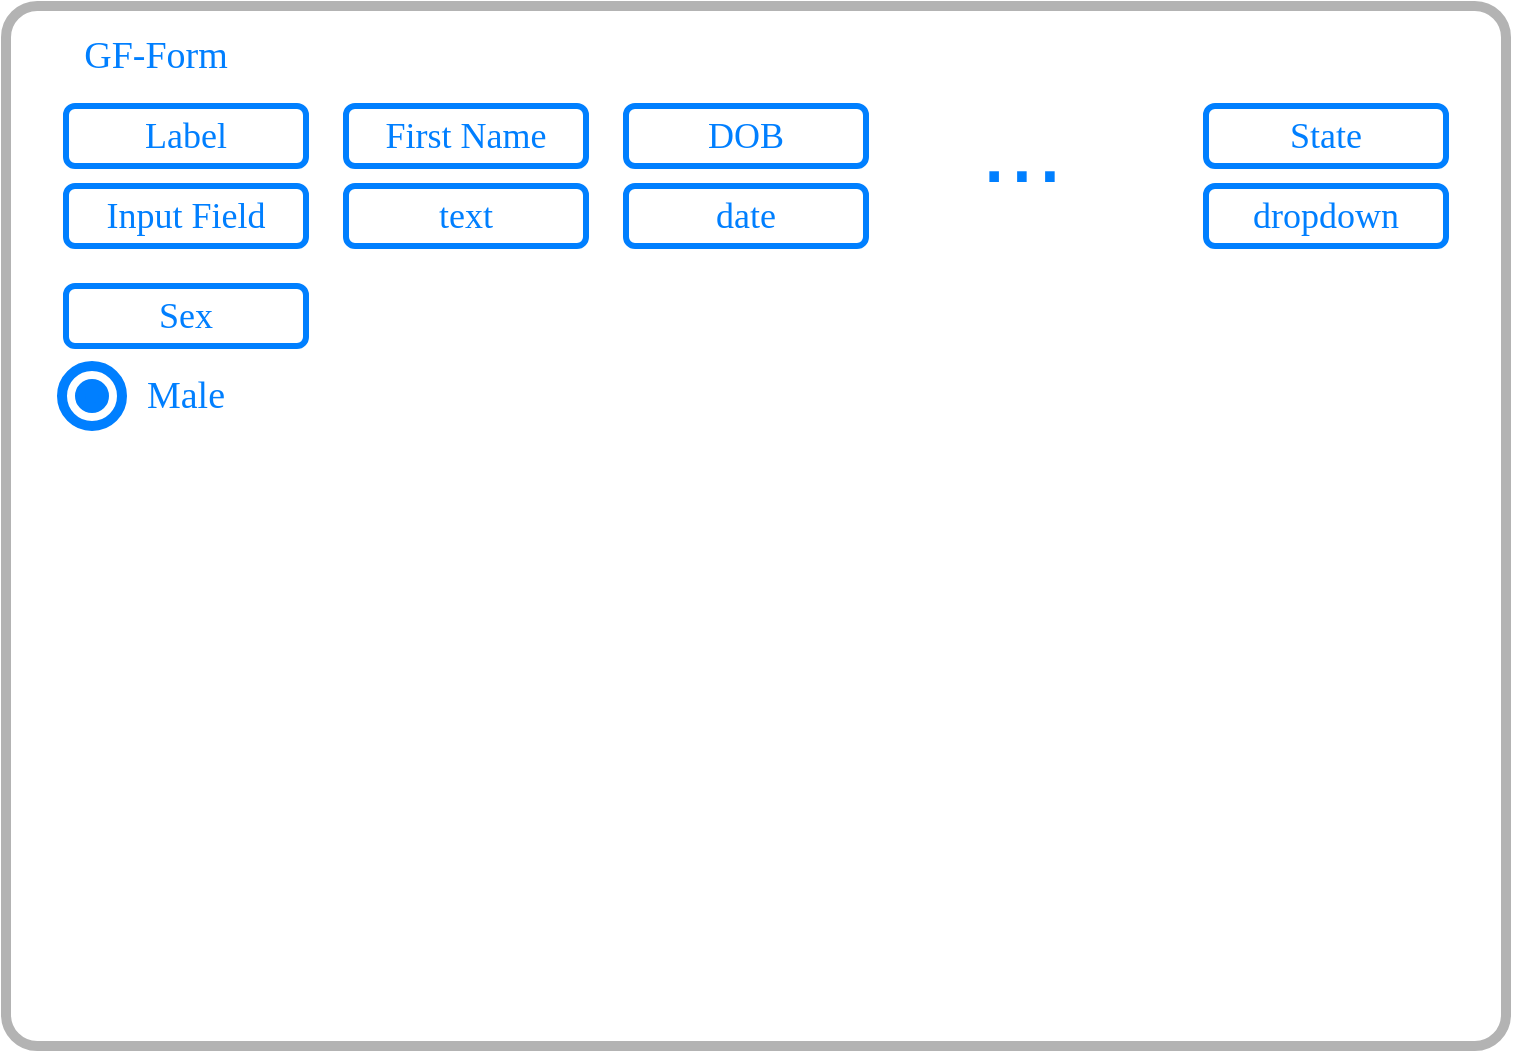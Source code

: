 <mxfile version="12.5.5" type="github"><diagram id="pX4jBL5dOWWwCZ9Wh4Vo" name="Page-1"><mxGraphModel dx="998" dy="548" grid="1" gridSize="10" guides="1" tooltips="1" connect="1" arrows="1" fold="1" page="1" pageScale="1" pageWidth="850" pageHeight="1100" math="0" shadow="0"><root><mxCell id="0"/><mxCell id="1" parent="0"/><mxCell id="Yz8w6XTQjda_1H666p_u-1" value="" style="rounded=1;whiteSpace=wrap;html=1;strokeColor=#B3B3B3;strokeWidth=5;arcSize=3;" vertex="1" parent="1"><mxGeometry x="20" y="20" width="750" height="520" as="geometry"/></mxCell><mxCell id="Yz8w6XTQjda_1H666p_u-3" value="&lt;font style=&quot;font-size: 50px&quot; color=&quot;#007fff&quot;&gt;...&lt;/font&gt;" style="text;html=1;strokeColor=none;fillColor=none;align=center;verticalAlign=middle;whiteSpace=wrap;rounded=0;" vertex="1" parent="1"><mxGeometry x="508" y="80" width="40" height="20" as="geometry"/></mxCell><mxCell id="Yz8w6XTQjda_1H666p_u-4" value="GF-Form" style="text;html=1;strokeColor=none;fillColor=none;align=center;verticalAlign=middle;whiteSpace=wrap;rounded=0;fontSize=19;fontFamily=Verdana;fontColor=#007FFF;" vertex="1" parent="1"><mxGeometry x="50" y="30" width="90" height="30" as="geometry"/></mxCell><mxCell id="Yz8w6XTQjda_1H666p_u-7" value="c" style="group" vertex="1" connectable="0" parent="1"><mxGeometry x="50" y="70" width="120" height="70" as="geometry"/></mxCell><mxCell id="Yz8w6XTQjda_1H666p_u-5" value="&lt;font style=&quot;font-size: 18px&quot;&gt;Label&lt;/font&gt;" style="rounded=1;whiteSpace=wrap;html=1;strokeColor=#007FFF;strokeWidth=3;fontFamily=Verdana;fontSize=19;fontColor=#007FFF;" vertex="1" parent="Yz8w6XTQjda_1H666p_u-7"><mxGeometry width="120" height="30" as="geometry"/></mxCell><mxCell id="Yz8w6XTQjda_1H666p_u-6" value="&lt;font style=&quot;font-size: 18px&quot;&gt;Input Field&lt;/font&gt;" style="rounded=1;whiteSpace=wrap;html=1;strokeColor=#007FFF;strokeWidth=3;fontFamily=Verdana;fontSize=19;fontColor=#007FFF;" vertex="1" parent="Yz8w6XTQjda_1H666p_u-7"><mxGeometry y="40" width="120" height="30" as="geometry"/></mxCell><mxCell id="Yz8w6XTQjda_1H666p_u-9" value="c" style="group" vertex="1" connectable="0" parent="1"><mxGeometry x="190" y="70" width="120" height="70" as="geometry"/></mxCell><mxCell id="Yz8w6XTQjda_1H666p_u-10" value="&lt;font style=&quot;font-size: 18px&quot;&gt;First Name&lt;/font&gt;" style="rounded=1;whiteSpace=wrap;html=1;strokeColor=#007FFF;strokeWidth=3;fontFamily=Verdana;fontSize=19;fontColor=#007FFF;" vertex="1" parent="Yz8w6XTQjda_1H666p_u-9"><mxGeometry width="120" height="30" as="geometry"/></mxCell><mxCell id="Yz8w6XTQjda_1H666p_u-11" value="&lt;font style=&quot;font-size: 18px&quot;&gt;text&lt;/font&gt;" style="rounded=1;whiteSpace=wrap;html=1;strokeColor=#007FFF;strokeWidth=3;fontFamily=Verdana;fontSize=19;fontColor=#007FFF;" vertex="1" parent="Yz8w6XTQjda_1H666p_u-9"><mxGeometry y="40" width="120" height="30" as="geometry"/></mxCell><mxCell id="Yz8w6XTQjda_1H666p_u-12" value="c" style="group" vertex="1" connectable="0" parent="1"><mxGeometry x="330" y="70" width="120" height="70" as="geometry"/></mxCell><mxCell id="Yz8w6XTQjda_1H666p_u-13" value="&lt;font style=&quot;font-size: 18px&quot;&gt;DOB&lt;/font&gt;" style="rounded=1;whiteSpace=wrap;html=1;strokeColor=#007FFF;strokeWidth=3;fontFamily=Verdana;fontSize=19;fontColor=#007FFF;" vertex="1" parent="Yz8w6XTQjda_1H666p_u-12"><mxGeometry width="120" height="30" as="geometry"/></mxCell><mxCell id="Yz8w6XTQjda_1H666p_u-14" value="&lt;font style=&quot;font-size: 18px&quot;&gt;date&lt;/font&gt;" style="rounded=1;whiteSpace=wrap;html=1;strokeColor=#007FFF;strokeWidth=3;fontFamily=Verdana;fontSize=19;fontColor=#007FFF;" vertex="1" parent="Yz8w6XTQjda_1H666p_u-12"><mxGeometry y="40" width="120" height="30" as="geometry"/></mxCell><mxCell id="Yz8w6XTQjda_1H666p_u-16" value="c" style="group" vertex="1" connectable="0" parent="1"><mxGeometry x="620" y="70" width="120" height="70" as="geometry"/></mxCell><mxCell id="Yz8w6XTQjda_1H666p_u-17" value="&lt;span style=&quot;font-size: 18px&quot;&gt;State&lt;/span&gt;" style="rounded=1;whiteSpace=wrap;html=1;strokeColor=#007FFF;strokeWidth=3;fontFamily=Verdana;fontSize=19;fontColor=#007FFF;" vertex="1" parent="Yz8w6XTQjda_1H666p_u-16"><mxGeometry width="120" height="30" as="geometry"/></mxCell><mxCell id="Yz8w6XTQjda_1H666p_u-18" value="&lt;font style=&quot;font-size: 18px&quot;&gt;dropdown&lt;/font&gt;" style="rounded=1;whiteSpace=wrap;html=1;strokeColor=#007FFF;strokeWidth=3;fontFamily=Verdana;fontSize=19;fontColor=#007FFF;" vertex="1" parent="Yz8w6XTQjda_1H666p_u-16"><mxGeometry y="40" width="120" height="30" as="geometry"/></mxCell><mxCell id="Yz8w6XTQjda_1H666p_u-23" value="c" style="group" vertex="1" connectable="0" parent="1"><mxGeometry x="50" y="160" width="120" height="70" as="geometry"/></mxCell><mxCell id="Yz8w6XTQjda_1H666p_u-24" value="&lt;font style=&quot;font-size: 18px&quot;&gt;Sex&lt;/font&gt;" style="rounded=1;whiteSpace=wrap;html=1;strokeColor=#007FFF;strokeWidth=3;fontFamily=Verdana;fontSize=19;fontColor=#007FFF;" vertex="1" parent="Yz8w6XTQjda_1H666p_u-23"><mxGeometry width="120" height="30" as="geometry"/></mxCell><mxCell id="Yz8w6XTQjda_1H666p_u-27" value="" style="ellipse;whiteSpace=wrap;html=1;aspect=fixed;rounded=1;strokeColor=#007FFF;strokeWidth=5;fontFamily=Verdana;fontSize=19;fontColor=#007FFF;" vertex="1" parent="1"><mxGeometry x="48" y="200" width="30" height="30" as="geometry"/></mxCell><mxCell id="Yz8w6XTQjda_1H666p_u-28" value="" style="ellipse;whiteSpace=wrap;html=1;aspect=fixed;rounded=1;strokeColor=#007FFF;strokeWidth=5;fontFamily=Verdana;fontSize=19;fontColor=#007FFF;fillColor=#007FFF;" vertex="1" parent="1"><mxGeometry x="57" y="209" width="12" height="12" as="geometry"/></mxCell><mxCell id="Yz8w6XTQjda_1H666p_u-29" value="Male" style="text;html=1;strokeColor=none;fillColor=none;align=center;verticalAlign=middle;whiteSpace=wrap;rounded=0;fontFamily=Verdana;fontSize=19;fontColor=#007FFF;" vertex="1" parent="1"><mxGeometry x="90" y="205" width="40" height="20" as="geometry"/></mxCell></root></mxGraphModel></diagram></mxfile>